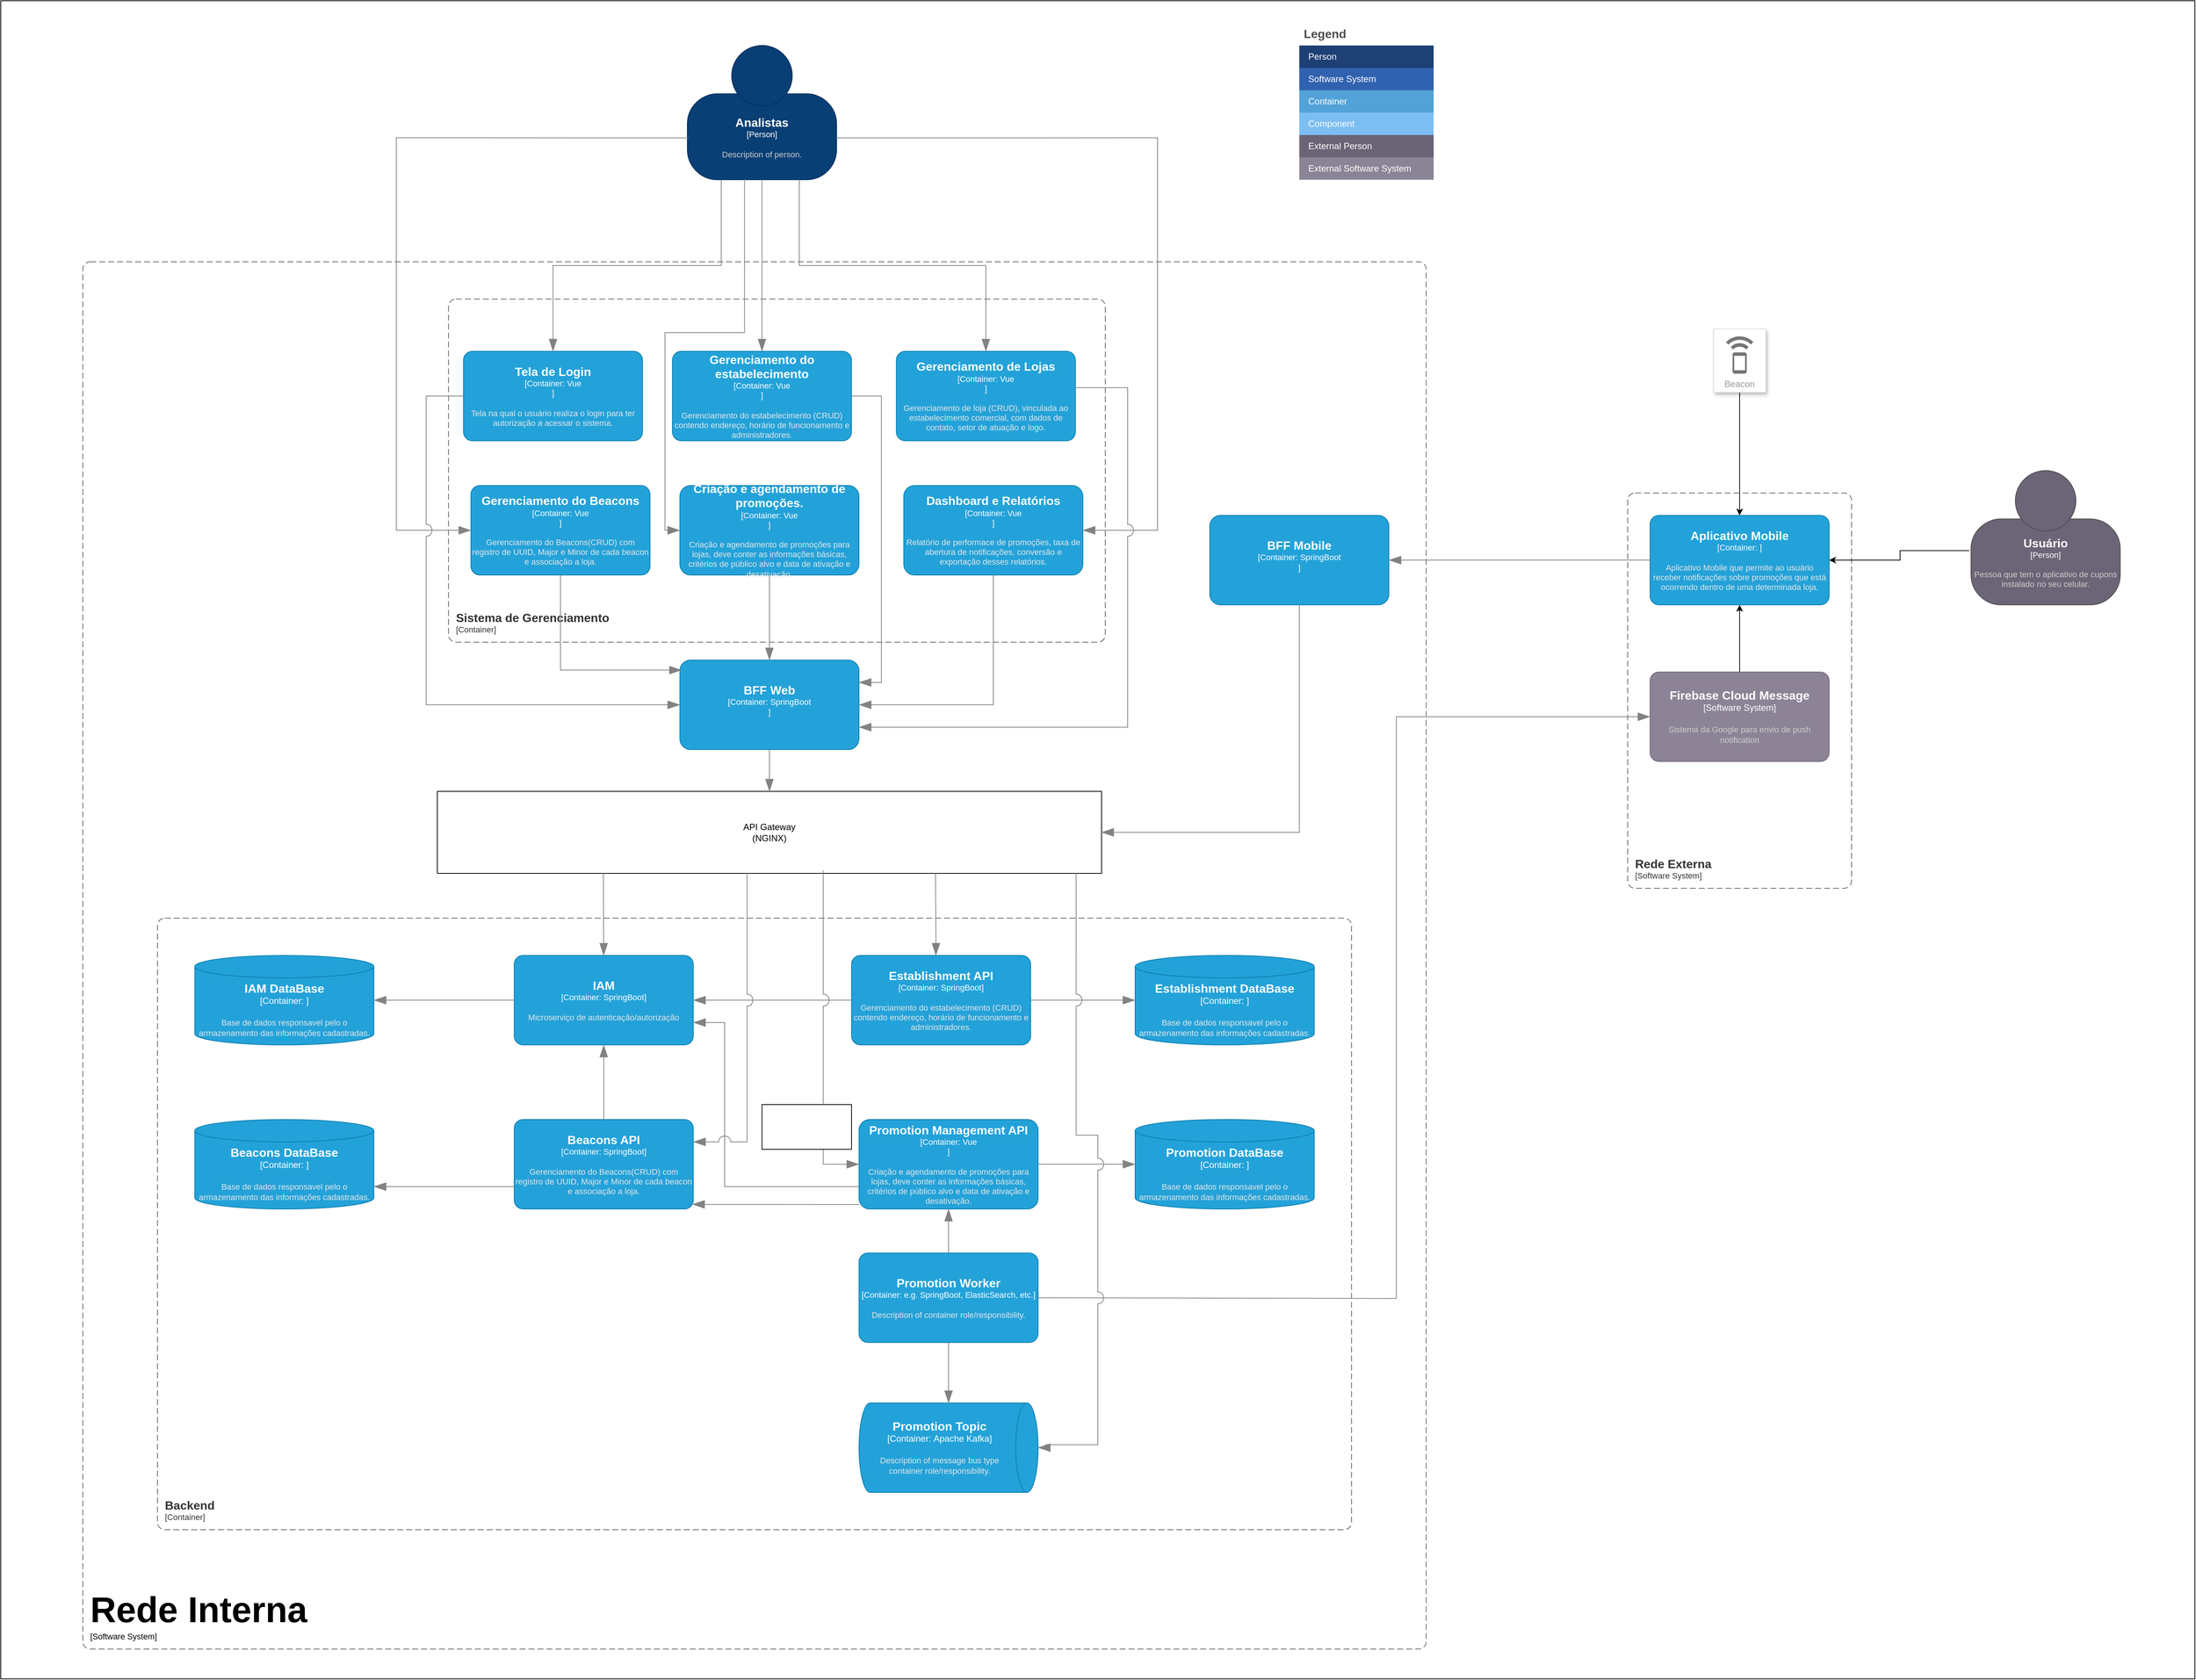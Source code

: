 <mxfile pages="2">
    <diagram id="ZTmsKk50nNTJpPe_I01B" name="Container">
        <mxGraphModel dx="1575" dy="1878" grid="1" gridSize="10" guides="1" tooltips="1" connect="1" arrows="1" fold="1" page="1" pageScale="1" pageWidth="1169" pageHeight="827" math="0" shadow="0">
            <root>
                <mxCell id="0"/>
                <mxCell id="1" parent="0"/>
                <mxCell id="lgAlw2YA4Z3mdh1ZHDoq-2" value="" style="rounded=0;whiteSpace=wrap;html=1;" vertex="1" parent="1">
                    <mxGeometry x="-1130" y="-1610" width="2940" height="2250" as="geometry"/>
                </mxCell>
                <mxCell id="uPtz6k4Lj0pxBxejm9QP-6" style="edgeStyle=orthogonalEdgeStyle;rounded=0;orthogonalLoop=1;jettySize=auto;html=1;" parent="1" source="uPtz6k4Lj0pxBxejm9QP-7" target="uPtz6k4Lj0pxBxejm9QP-17" edge="1">
                    <mxGeometry relative="1" as="geometry">
                        <mxPoint x="1170" y="-890" as="targetPoint"/>
                    </mxGeometry>
                </mxCell>
                <mxCell id="uPtz6k4Lj0pxBxejm9QP-7" value="Beacon" style="strokeColor=#dddddd;shadow=1;strokeWidth=1;rounded=1;absoluteArcSize=1;arcSize=2;labelPosition=center;verticalLabelPosition=middle;align=center;verticalAlign=bottom;spacingLeft=0;fontColor=#999999;fontSize=12;whiteSpace=wrap;spacingBottom=2;html=1;" parent="1" vertex="1">
                    <mxGeometry x="1165" y="-1170" width="70" height="85" as="geometry"/>
                </mxCell>
                <mxCell id="uPtz6k4Lj0pxBxejm9QP-8" value="" style="sketch=0;dashed=0;connectable=0;html=1;fillColor=#757575;strokeColor=none;shape=mxgraph.gcp2.beacon;part=1;" parent="uPtz6k4Lj0pxBxejm9QP-7" vertex="1">
                    <mxGeometry x="0.5" width="36.5" height="50" relative="1" as="geometry">
                        <mxPoint x="-18.25" y="10" as="offset"/>
                    </mxGeometry>
                </mxCell>
                <object placeholders="1" c4Name="Usuário" c4Type="Person" c4Description="Pessoa que tem o aplicativo de cupons instalado no seu celular." label="&lt;font style=&quot;font-size: 16px&quot;&gt;&lt;b&gt;%c4Name%&lt;/b&gt;&lt;/font&gt;&lt;div&gt;[%c4Type%]&lt;/div&gt;&lt;br&gt;&lt;div&gt;&lt;font style=&quot;font-size: 11px&quot;&gt;&lt;font color=&quot;#cccccc&quot;&gt;%c4Description%&lt;/font&gt;&lt;/div&gt;" id="uPtz6k4Lj0pxBxejm9QP-10">
                    <mxCell style="html=1;fontSize=11;dashed=0;whiteSpace=wrap;fillColor=#6C6477;strokeColor=#4D4D4D;fontColor=#ffffff;shape=mxgraph.c4.person2;align=center;metaEdit=1;points=[[0.5,0,0],[1,0.5,0],[1,0.75,0],[0.75,1,0],[0.5,1,0],[0.25,1,0],[0,0.75,0],[0,0.5,0]];resizable=0;" parent="1" vertex="1">
                        <mxGeometry x="1510" y="-980" width="200" height="180" as="geometry"/>
                    </mxCell>
                </object>
                <object placeholders="1" c4Name="Rede Interna" c4Type="SystemScopeBoundary" c4Application="Software System" label="&lt;font style=&quot;font-size: 48px&quot;&gt;&lt;b&gt;&lt;div style=&quot;text-align: left&quot;&gt;&lt;font color=&quot;#000000&quot;&gt;%c4Name%&lt;/font&gt;&lt;/div&gt;&lt;/b&gt;&lt;/font&gt;&lt;div style=&quot;text-align: left&quot;&gt;&lt;font color=&quot;#000000&quot;&gt;[%c4Application%]&lt;/font&gt;&lt;/div&gt;" id="uPtz6k4Lj0pxBxejm9QP-11">
                    <mxCell style="rounded=1;fontSize=11;whiteSpace=wrap;html=1;dashed=1;arcSize=20;fillColor=none;strokeColor=#666666;fontColor=#333333;labelBackgroundColor=none;align=left;verticalAlign=bottom;labelBorderColor=none;spacingTop=0;spacing=10;dashPattern=8 4;metaEdit=1;rotatable=0;perimeter=rectanglePerimeter;noLabel=0;labelPadding=0;allowArrows=0;connectable=0;expand=0;recursiveResize=0;editable=1;pointerEvents=0;absoluteArcSize=1;points=[[0.25,0,0],[0.5,0,0],[0.75,0,0],[1,0.25,0],[1,0.5,0],[1,0.75,0],[0.75,1,0],[0.5,1,0],[0.25,1,0],[0,0.75,0],[0,0.5,0],[0,0.25,0]];" parent="1" vertex="1">
                        <mxGeometry x="-1020" y="-1260" width="1800" height="1860" as="geometry"/>
                    </mxCell>
                </object>
                <object placeholders="1" c4Name="IAM DataBase" c4Type="Container" c4Technology="" c4Description="Base de dados responsavel pelo o armazenamento das informações cadastradas." label="&lt;font style=&quot;font-size: 16px&quot;&gt;&lt;b&gt;%c4Name%&lt;/b&gt;&lt;/font&gt;&lt;div&gt;[%c4Type%:&amp;nbsp;%c4Technology%]&lt;/div&gt;&lt;br&gt;&lt;div&gt;&lt;font style=&quot;font-size: 11px&quot;&gt;&lt;font color=&quot;#E6E6E6&quot;&gt;%c4Description%&lt;/font&gt;&lt;/div&gt;" id="uPtz6k4Lj0pxBxejm9QP-14">
                    <mxCell style="shape=cylinder3;size=15;whiteSpace=wrap;html=1;boundedLbl=1;rounded=0;labelBackgroundColor=none;fillColor=#23A2D9;fontSize=12;fontColor=#ffffff;align=center;strokeColor=#0E7DAD;metaEdit=1;points=[[0.5,0,0],[1,0.25,0],[1,0.5,0],[1,0.75,0],[0.5,1,0],[0,0.75,0],[0,0.5,0],[0,0.25,0]];resizable=0;" parent="1" vertex="1">
                        <mxGeometry x="-870" y="-330" width="240" height="120" as="geometry"/>
                    </mxCell>
                </object>
                <object placeholders="1" c4Name="Aplicativo Mobile" c4Type="Container" c4Technology="" c4Description="Aplicativo Mobile que permite ao usuário receber notificações sobre promoções que está ocorrendo dentro de uma determinada loja." label="&lt;font style=&quot;font-size: 16px&quot;&gt;&lt;b&gt;%c4Name%&lt;/b&gt;&lt;/font&gt;&lt;div&gt;[%c4Type%: %c4Technology%]&lt;/div&gt;&lt;br&gt;&lt;div&gt;&lt;font style=&quot;font-size: 11px&quot;&gt;&lt;font color=&quot;#E6E6E6&quot;&gt;%c4Description%&lt;/font&gt;&lt;/div&gt;" id="uPtz6k4Lj0pxBxejm9QP-17">
                    <mxCell style="rounded=1;whiteSpace=wrap;html=1;fontSize=11;labelBackgroundColor=none;fillColor=#23A2D9;fontColor=#ffffff;align=center;arcSize=10;strokeColor=#0E7DAD;metaEdit=1;resizable=0;points=[[0.25,0,0],[0.5,0,0],[0.75,0,0],[1,0.25,0],[1,0.5,0],[1,0.75,0],[0.75,1,0],[0.5,1,0],[0.25,1,0],[0,0.75,0],[0,0.5,0],[0,0.25,0]];" parent="1" vertex="1">
                        <mxGeometry x="1080" y="-920" width="240" height="120" as="geometry"/>
                    </mxCell>
                </object>
                <object placeholders="1" c4Name="Rede Externa" c4Type="SystemScopeBoundary" c4Application="Software System" label="&lt;font style=&quot;font-size: 16px&quot;&gt;&lt;b&gt;&lt;div style=&quot;text-align: left&quot;&gt;%c4Name%&lt;/div&gt;&lt;/b&gt;&lt;/font&gt;&lt;div style=&quot;text-align: left&quot;&gt;[%c4Application%]&lt;/div&gt;" id="uPtz6k4Lj0pxBxejm9QP-18">
                    <mxCell style="rounded=1;fontSize=11;whiteSpace=wrap;html=1;dashed=1;arcSize=20;fillColor=none;strokeColor=#666666;fontColor=#333333;labelBackgroundColor=none;align=left;verticalAlign=bottom;labelBorderColor=none;spacingTop=0;spacing=10;dashPattern=8 4;metaEdit=1;rotatable=0;perimeter=rectanglePerimeter;noLabel=0;labelPadding=0;allowArrows=0;connectable=0;expand=0;recursiveResize=0;editable=1;pointerEvents=0;absoluteArcSize=1;points=[[0.25,0,0],[0.5,0,0],[0.75,0,0],[1,0.25,0],[1,0.5,0],[1,0.75,0],[0.75,1,0],[0.5,1,0],[0.25,1,0],[0,0.75,0],[0,0.5,0],[0,0.25,0]];" parent="1" vertex="1">
                        <mxGeometry x="1050" y="-950" width="300" height="530" as="geometry"/>
                    </mxCell>
                </object>
                <mxCell id="uPtz6k4Lj0pxBxejm9QP-19" style="edgeStyle=orthogonalEdgeStyle;rounded=0;orthogonalLoop=1;jettySize=auto;html=1;entryX=1;entryY=0.5;entryDx=0;entryDy=0;entryPerimeter=0;exitX=-0.012;exitY=0.596;exitDx=0;exitDy=0;exitPerimeter=0;" parent="1" source="uPtz6k4Lj0pxBxejm9QP-10" target="uPtz6k4Lj0pxBxejm9QP-17" edge="1">
                    <mxGeometry relative="1" as="geometry"/>
                </mxCell>
                <object placeholders="1" c4Name="Sistema de Gerenciamento" c4Type="ContainerScopeBoundary" c4Application="Container" label="&lt;font style=&quot;font-size: 16px&quot;&gt;&lt;b&gt;&lt;div style=&quot;text-align: left&quot;&gt;%c4Name%&lt;/div&gt;&lt;/b&gt;&lt;/font&gt;&lt;div style=&quot;text-align: left&quot;&gt;[%c4Application%]&lt;/div&gt;" id="lYJA_QyzaQK03IeA2dQH-2">
                    <mxCell style="rounded=1;fontSize=11;whiteSpace=wrap;html=1;dashed=1;arcSize=20;fillColor=none;strokeColor=#666666;fontColor=#333333;labelBackgroundColor=none;align=left;verticalAlign=bottom;labelBorderColor=none;spacingTop=0;spacing=10;dashPattern=8 4;metaEdit=1;rotatable=0;perimeter=rectanglePerimeter;noLabel=0;labelPadding=0;allowArrows=0;connectable=0;expand=0;recursiveResize=0;editable=1;pointerEvents=0;absoluteArcSize=1;points=[[0.25,0,0],[0.5,0,0],[0.75,0,0],[1,0.25,0],[1,0.5,0],[1,0.75,0],[0.75,1,0],[0.5,1,0],[0.25,1,0],[0,0.75,0],[0,0.5,0],[0,0.25,0]];" parent="1" vertex="1">
                        <mxGeometry x="-530" y="-1210" width="880" height="460" as="geometry"/>
                    </mxCell>
                </object>
                <object placeholders="1" c4Name="Tela de Login" c4Type="Container" c4Technology="Vue&#xa;" c4Description="Tela na qual o usuário realiza o login para ter autorização a acessar o sistema." label="&lt;font style=&quot;font-size: 16px&quot;&gt;&lt;b&gt;%c4Name%&lt;/b&gt;&lt;/font&gt;&lt;div&gt;[%c4Type%: %c4Technology%]&lt;/div&gt;&lt;br&gt;&lt;div&gt;&lt;font style=&quot;font-size: 11px&quot;&gt;&lt;font color=&quot;#E6E6E6&quot;&gt;%c4Description%&lt;/font&gt;&lt;/div&gt;" id="lYJA_QyzaQK03IeA2dQH-3">
                    <mxCell style="rounded=1;whiteSpace=wrap;html=1;fontSize=11;labelBackgroundColor=none;fillColor=#23A2D9;fontColor=#ffffff;align=center;arcSize=10;strokeColor=#0E7DAD;metaEdit=1;resizable=0;points=[[0.25,0,0],[0.5,0,0],[0.75,0,0],[1,0.25,0],[1,0.5,0],[1,0.75,0],[0.75,1,0],[0.5,1,0],[0.25,1,0],[0,0.75,0],[0,0.5,0],[0,0.25,0]];" parent="1" vertex="1">
                        <mxGeometry x="-510" y="-1140" width="240" height="120" as="geometry"/>
                    </mxCell>
                </object>
                <object placeholders="1" c4Name="Gerenciamento do estabelecimento" c4Type="Container" c4Technology="Vue&#xa;" c4Description="Gerenciamento do estabelecimento (CRUD) contendo endereço, horário de funcionamento e administradores." label="&lt;font style=&quot;font-size: 16px&quot;&gt;&lt;b&gt;%c4Name%&lt;/b&gt;&lt;/font&gt;&lt;div&gt;[%c4Type%: %c4Technology%]&lt;/div&gt;&lt;br&gt;&lt;div&gt;&lt;font style=&quot;font-size: 11px&quot;&gt;&lt;font color=&quot;#E6E6E6&quot;&gt;%c4Description%&lt;/font&gt;&lt;/div&gt;" id="lYJA_QyzaQK03IeA2dQH-4">
                    <mxCell style="rounded=1;whiteSpace=wrap;html=1;fontSize=11;labelBackgroundColor=none;fillColor=#23A2D9;fontColor=#ffffff;align=center;arcSize=10;strokeColor=#0E7DAD;metaEdit=1;resizable=0;points=[[0.25,0,0],[0.5,0,0],[0.75,0,0],[1,0.25,0],[1,0.5,0],[1,0.75,0],[0.75,1,0],[0.5,1,0],[0.25,1,0],[0,0.75,0],[0,0.5,0],[0,0.25,0]];" parent="1" vertex="1">
                        <mxGeometry x="-230" y="-1140" width="240" height="120" as="geometry"/>
                    </mxCell>
                </object>
                <object placeholders="1" c4Name="Gerenciamento de Lojas" c4Type="Container" c4Technology="Vue&#xa;" c4Description="Gerenciamento de loja (CRUD), vinculada ao estabelecimento comercial, com dados de contato, setor de atuação e logo." label="&lt;font style=&quot;font-size: 16px&quot;&gt;&lt;b&gt;%c4Name%&lt;/b&gt;&lt;/font&gt;&lt;div&gt;[%c4Type%: %c4Technology%]&lt;/div&gt;&lt;br&gt;&lt;div&gt;&lt;font style=&quot;font-size: 11px&quot;&gt;&lt;font color=&quot;#E6E6E6&quot;&gt;%c4Description%&lt;/font&gt;&lt;/div&gt;" id="lYJA_QyzaQK03IeA2dQH-5">
                    <mxCell style="rounded=1;whiteSpace=wrap;html=1;fontSize=11;labelBackgroundColor=none;fillColor=#23A2D9;fontColor=#ffffff;align=center;arcSize=10;strokeColor=#0E7DAD;metaEdit=1;resizable=0;points=[[0.25,0,0],[0.5,0,0],[0.75,0,0],[1,0.25,0],[1,0.5,0],[1,0.75,0],[0.75,1,0],[0.5,1,0],[0.25,1,0],[0,0.75,0],[0,0.5,0],[0,0.25,0]];" parent="1" vertex="1">
                        <mxGeometry x="70" y="-1140" width="240" height="120" as="geometry"/>
                    </mxCell>
                </object>
                <object placeholders="1" c4Name="Gerenciamento do Beacons" c4Type="Container" c4Technology="Vue&#xa;" c4Description="Gerenciamento do Beacons(CRUD) com registro de UUID, Major e Minor de cada beacon e associação a loja." label="&lt;font style=&quot;font-size: 16px&quot;&gt;&lt;b&gt;%c4Name%&lt;/b&gt;&lt;/font&gt;&lt;div&gt;[%c4Type%: %c4Technology%]&lt;/div&gt;&lt;br&gt;&lt;div&gt;&lt;font style=&quot;font-size: 11px&quot;&gt;&lt;font color=&quot;#E6E6E6&quot;&gt;%c4Description%&lt;/font&gt;&lt;/div&gt;" id="lYJA_QyzaQK03IeA2dQH-6">
                    <mxCell style="rounded=1;whiteSpace=wrap;html=1;fontSize=11;labelBackgroundColor=none;fillColor=#23A2D9;fontColor=#ffffff;align=center;arcSize=10;strokeColor=#0E7DAD;metaEdit=1;resizable=0;points=[[0.25,0,0],[0.5,0,0],[0.75,0,0],[1,0.25,0],[1,0.5,0],[1,0.75,0],[0.75,1,0],[0.5,1,0],[0.25,1,0],[0,0.75,0],[0,0.5,0],[0,0.25,0]];" parent="1" vertex="1">
                        <mxGeometry x="-500" y="-960" width="240" height="120" as="geometry"/>
                    </mxCell>
                </object>
                <object placeholders="1" c4Name="Criação e agendamento de promoções." c4Type="Container" c4Technology="Vue&#xa;" c4Description="Criação e agendamento de promoções para lojas, deve conter as informações básicas, critérios de público alvo e data de ativação e desativação." label="&lt;font style=&quot;font-size: 16px&quot;&gt;&lt;b&gt;%c4Name%&lt;/b&gt;&lt;/font&gt;&lt;div&gt;[%c4Type%: %c4Technology%]&lt;/div&gt;&lt;br&gt;&lt;div&gt;&lt;font style=&quot;font-size: 11px&quot;&gt;&lt;font color=&quot;#E6E6E6&quot;&gt;%c4Description%&lt;/font&gt;&lt;/div&gt;" id="lYJA_QyzaQK03IeA2dQH-7">
                    <mxCell style="rounded=1;whiteSpace=wrap;html=1;fontSize=11;labelBackgroundColor=none;fillColor=#23A2D9;fontColor=#ffffff;align=center;arcSize=12;strokeColor=#0E7DAD;metaEdit=1;resizable=0;points=[[0.25,0,0],[0.5,0,0],[0.75,0,0],[1,0.25,0],[1,0.5,0],[1,0.75,0],[0.75,1,0],[0.5,1,0],[0.25,1,0],[0,0.75,0],[0,0.5,0],[0,0.25,0]];imageWidth=34;imageHeight=34;rotation=0;" parent="1" vertex="1">
                        <mxGeometry x="-220" y="-960" width="240" height="120" as="geometry"/>
                    </mxCell>
                </object>
                <object placeholders="1" c4Name="Dashboard e Relatórios" c4Type="Container" c4Technology="Vue&#xa;" c4Description="Relatório de performace de promoções, taxa de abertura de notificações, conversão e exportação desses relatórios." label="&lt;font style=&quot;font-size: 16px&quot;&gt;&lt;b&gt;%c4Name%&lt;/b&gt;&lt;/font&gt;&lt;div&gt;[%c4Type%: %c4Technology%]&lt;/div&gt;&lt;br&gt;&lt;div&gt;&lt;font style=&quot;font-size: 11px&quot;&gt;&lt;font color=&quot;#E6E6E6&quot;&gt;%c4Description%&lt;/font&gt;&lt;/div&gt;" id="lYJA_QyzaQK03IeA2dQH-8">
                    <mxCell style="rounded=1;whiteSpace=wrap;html=1;fontSize=11;labelBackgroundColor=none;fillColor=#23A2D9;fontColor=#ffffff;align=center;arcSize=12;strokeColor=#0E7DAD;metaEdit=1;resizable=0;points=[[0.25,0,0],[0.5,0,0],[0.75,0,0],[1,0.25,0],[1,0.5,0],[1,0.75,0],[0.75,1,0],[0.5,1,0],[0.25,1,0],[0,0.75,0],[0,0.5,0],[0,0.25,0]];imageWidth=34;imageHeight=34;rotation=0;" parent="1" vertex="1">
                        <mxGeometry x="80" y="-960" width="240" height="120" as="geometry"/>
                    </mxCell>
                </object>
                <mxCell id="lYJA_QyzaQK03IeA2dQH-11" style="edgeStyle=orthogonalEdgeStyle;rounded=0;orthogonalLoop=1;jettySize=auto;html=1;" parent="1" source="lYJA_QyzaQK03IeA2dQH-9" target="uPtz6k4Lj0pxBxejm9QP-17" edge="1">
                    <mxGeometry relative="1" as="geometry"/>
                </mxCell>
                <object placeholders="1" c4Name="Firebase Cloud Message" c4Type="Software System" c4Description="Sistema da Google para envio de push notification" label="&lt;font style=&quot;font-size: 16px&quot;&gt;&lt;b&gt;%c4Name%&lt;/b&gt;&lt;/font&gt;&lt;div&gt;[%c4Type%]&lt;/div&gt;&lt;br&gt;&lt;div&gt;&lt;font style=&quot;font-size: 11px&quot;&gt;&lt;font color=&quot;#cccccc&quot;&gt;%c4Description%&lt;/font&gt;&lt;/div&gt;" id="lYJA_QyzaQK03IeA2dQH-9">
                    <mxCell style="rounded=1;whiteSpace=wrap;html=1;labelBackgroundColor=none;fillColor=#8C8496;fontColor=#ffffff;align=center;arcSize=10;strokeColor=#736782;metaEdit=1;resizable=0;points=[[0.25,0,0],[0.5,0,0],[0.75,0,0],[1,0.25,0],[1,0.5,0],[1,0.75,0],[0.75,1,0],[0.5,1,0],[0.25,1,0],[0,0.75,0],[0,0.5,0],[0,0.25,0]];" parent="1" vertex="1">
                        <mxGeometry x="1080" y="-710" width="240" height="120" as="geometry"/>
                    </mxCell>
                </object>
                <object placeholders="1" c4Name="Analistas" c4Type="Person" c4Description="Description of person." label="&lt;font style=&quot;font-size: 16px&quot;&gt;&lt;b&gt;%c4Name%&lt;/b&gt;&lt;/font&gt;&lt;div&gt;[%c4Type%]&lt;/div&gt;&lt;br&gt;&lt;div&gt;&lt;font style=&quot;font-size: 11px&quot;&gt;&lt;font color=&quot;#cccccc&quot;&gt;%c4Description%&lt;/font&gt;&lt;/div&gt;" id="lYJA_QyzaQK03IeA2dQH-12">
                    <mxCell style="html=1;fontSize=11;dashed=0;whiteSpace=wrap;fillColor=#083F75;strokeColor=#06315C;fontColor=#ffffff;shape=mxgraph.c4.person2;align=center;metaEdit=1;points=[[0.5,0,0],[1,0.5,0],[1,0.75,0],[0.75,1,0],[0.5,1,0],[0.25,1,0],[0,0.75,0],[0,0.5,0]];resizable=0;" parent="1" vertex="1">
                        <mxGeometry x="-210" y="-1550" width="200" height="180" as="geometry"/>
                    </mxCell>
                </object>
                <object placeholders="1" c4Type="Relationship" id="lYJA_QyzaQK03IeA2dQH-16">
                    <mxCell style="endArrow=blockThin;html=1;fontSize=10;fontColor=#404040;strokeWidth=1;endFill=1;strokeColor=#828282;elbow=vertical;metaEdit=1;endSize=14;startSize=14;jumpStyle=arc;jumpSize=16;rounded=0;edgeStyle=orthogonalEdgeStyle;exitX=0.227;exitY=1;exitDx=0;exitDy=0;exitPerimeter=0;entryX=0.5;entryY=0;entryDx=0;entryDy=0;entryPerimeter=0;" parent="1" source="lYJA_QyzaQK03IeA2dQH-12" target="lYJA_QyzaQK03IeA2dQH-3" edge="1">
                        <mxGeometry width="240" relative="1" as="geometry">
                            <mxPoint x="-390" y="-1390" as="sourcePoint"/>
                            <mxPoint x="-150" y="-1390" as="targetPoint"/>
                        </mxGeometry>
                    </mxCell>
                </object>
                <object placeholders="1" c4Type="Relationship" id="lYJA_QyzaQK03IeA2dQH-17">
                    <mxCell style="endArrow=blockThin;html=1;fontSize=10;fontColor=#404040;strokeWidth=1;endFill=1;strokeColor=#828282;elbow=vertical;metaEdit=1;endSize=14;startSize=14;jumpStyle=arc;jumpSize=16;rounded=0;edgeStyle=orthogonalEdgeStyle;exitX=0.5;exitY=1;exitDx=0;exitDy=0;exitPerimeter=0;" parent="1" source="lYJA_QyzaQK03IeA2dQH-12" edge="1">
                        <mxGeometry width="240" relative="1" as="geometry">
                            <mxPoint x="-180" y="-1180" as="sourcePoint"/>
                            <mxPoint x="-110" y="-1140" as="targetPoint"/>
                        </mxGeometry>
                    </mxCell>
                </object>
                <object placeholders="1" c4Type="Relationship" id="lYJA_QyzaQK03IeA2dQH-18">
                    <mxCell style="endArrow=blockThin;html=1;fontSize=10;fontColor=#404040;strokeWidth=1;endFill=1;strokeColor=#828282;elbow=vertical;metaEdit=1;endSize=14;startSize=14;jumpStyle=arc;jumpSize=16;rounded=0;edgeStyle=orthogonalEdgeStyle;exitX=0.75;exitY=1;exitDx=0;exitDy=0;exitPerimeter=0;" parent="1" source="lYJA_QyzaQK03IeA2dQH-12" target="lYJA_QyzaQK03IeA2dQH-5" edge="1">
                        <mxGeometry width="240" relative="1" as="geometry">
                            <mxPoint y="-1250" as="sourcePoint"/>
                            <mxPoint x="240" y="-1250" as="targetPoint"/>
                        </mxGeometry>
                    </mxCell>
                </object>
                <object placeholders="1" c4Type="Relationship" id="lYJA_QyzaQK03IeA2dQH-19">
                    <mxCell style="endArrow=blockThin;html=1;fontSize=10;fontColor=#404040;strokeWidth=1;endFill=1;strokeColor=#828282;elbow=vertical;metaEdit=1;endSize=14;startSize=14;jumpStyle=arc;jumpSize=16;rounded=0;edgeStyle=orthogonalEdgeStyle;exitX=0.383;exitY=0.996;exitDx=0;exitDy=0;exitPerimeter=0;entryX=0;entryY=0.5;entryDx=0;entryDy=0;entryPerimeter=0;" parent="1" source="lYJA_QyzaQK03IeA2dQH-12" target="lYJA_QyzaQK03IeA2dQH-7" edge="1">
                        <mxGeometry width="240" relative="1" as="geometry">
                            <mxPoint x="-150" y="-1220" as="sourcePoint"/>
                            <mxPoint x="90" y="-1220" as="targetPoint"/>
                            <Array as="points">
                                <mxPoint x="-133" y="-1165"/>
                                <mxPoint x="-240" y="-1165"/>
                                <mxPoint x="-240" y="-900"/>
                            </Array>
                        </mxGeometry>
                    </mxCell>
                </object>
                <object placeholders="1" c4Type="Relationship" id="lYJA_QyzaQK03IeA2dQH-20">
                    <mxCell style="endArrow=blockThin;html=1;fontSize=10;fontColor=#404040;strokeWidth=1;endFill=1;strokeColor=#828282;elbow=vertical;metaEdit=1;endSize=14;startSize=14;jumpStyle=arc;jumpSize=16;rounded=0;edgeStyle=orthogonalEdgeStyle;exitX=0.009;exitY=0.688;exitDx=0;exitDy=0;exitPerimeter=0;entryX=0;entryY=0.5;entryDx=0;entryDy=0;entryPerimeter=0;" parent="1" source="lYJA_QyzaQK03IeA2dQH-12" target="lYJA_QyzaQK03IeA2dQH-6" edge="1">
                        <mxGeometry width="240" relative="1" as="geometry">
                            <mxPoint x="-460" y="-1330" as="sourcePoint"/>
                            <mxPoint x="-220" y="-1330" as="targetPoint"/>
                            <Array as="points">
                                <mxPoint x="-600" y="-1426"/>
                                <mxPoint x="-600" y="-900"/>
                            </Array>
                        </mxGeometry>
                    </mxCell>
                </object>
                <object placeholders="1" c4Type="Relationship" id="lYJA_QyzaQK03IeA2dQH-21">
                    <mxCell style="endArrow=blockThin;html=1;fontSize=10;fontColor=#404040;strokeWidth=1;endFill=1;strokeColor=#828282;elbow=vertical;metaEdit=1;endSize=14;startSize=14;jumpStyle=arc;jumpSize=16;rounded=0;edgeStyle=orthogonalEdgeStyle;exitX=1.001;exitY=0.688;exitDx=0;exitDy=0;exitPerimeter=0;entryX=1;entryY=0.5;entryDx=0;entryDy=0;entryPerimeter=0;" parent="1" source="lYJA_QyzaQK03IeA2dQH-12" target="lYJA_QyzaQK03IeA2dQH-8" edge="1">
                        <mxGeometry width="240" relative="1" as="geometry">
                            <mxPoint x="90" y="-1400" as="sourcePoint"/>
                            <mxPoint x="330" y="-1400" as="targetPoint"/>
                            <Array as="points">
                                <mxPoint x="420" y="-1426"/>
                                <mxPoint x="420" y="-900"/>
                            </Array>
                        </mxGeometry>
                    </mxCell>
                </object>
                <mxCell id="lYJA_QyzaQK03IeA2dQH-27" value="Legend" style="shape=table;startSize=30;container=1;collapsible=0;childLayout=tableLayout;fontSize=16;align=left;verticalAlign=top;fillColor=none;strokeColor=none;fontColor=#4D4D4D;fontStyle=1;spacingLeft=6;spacing=0;resizable=0;" parent="1" vertex="1">
                    <mxGeometry x="610" y="-1580" width="180" height="210" as="geometry"/>
                </mxCell>
                <mxCell id="lYJA_QyzaQK03IeA2dQH-28" value="" style="shape=tableRow;horizontal=0;startSize=0;swimlaneHead=0;swimlaneBody=0;strokeColor=inherit;top=0;left=0;bottom=0;right=0;collapsible=0;dropTarget=0;fillColor=none;points=[[0,0.5],[1,0.5]];portConstraint=eastwest;fontSize=12;" parent="lYJA_QyzaQK03IeA2dQH-27" vertex="1">
                    <mxGeometry y="30" width="180" height="30" as="geometry"/>
                </mxCell>
                <mxCell id="lYJA_QyzaQK03IeA2dQH-29" value="Person" style="shape=partialRectangle;html=1;whiteSpace=wrap;connectable=0;strokeColor=inherit;overflow=hidden;fillColor=#1E4074;top=0;left=0;bottom=0;right=0;pointerEvents=1;fontSize=12;align=left;fontColor=#FFFFFF;gradientColor=none;spacingLeft=10;spacingRight=4;" parent="lYJA_QyzaQK03IeA2dQH-28" vertex="1">
                    <mxGeometry width="180" height="30" as="geometry">
                        <mxRectangle width="180" height="30" as="alternateBounds"/>
                    </mxGeometry>
                </mxCell>
                <mxCell id="lYJA_QyzaQK03IeA2dQH-30" value="" style="shape=tableRow;horizontal=0;startSize=0;swimlaneHead=0;swimlaneBody=0;strokeColor=inherit;top=0;left=0;bottom=0;right=0;collapsible=0;dropTarget=0;fillColor=none;points=[[0,0.5],[1,0.5]];portConstraint=eastwest;fontSize=12;" parent="lYJA_QyzaQK03IeA2dQH-27" vertex="1">
                    <mxGeometry y="60" width="180" height="30" as="geometry"/>
                </mxCell>
                <mxCell id="lYJA_QyzaQK03IeA2dQH-31" value="Software System" style="shape=partialRectangle;html=1;whiteSpace=wrap;connectable=0;strokeColor=inherit;overflow=hidden;fillColor=#3162AF;top=0;left=0;bottom=0;right=0;pointerEvents=1;fontSize=12;align=left;fontColor=#FFFFFF;gradientColor=none;spacingLeft=10;spacingRight=4;" parent="lYJA_QyzaQK03IeA2dQH-30" vertex="1">
                    <mxGeometry width="180" height="30" as="geometry">
                        <mxRectangle width="180" height="30" as="alternateBounds"/>
                    </mxGeometry>
                </mxCell>
                <mxCell id="lYJA_QyzaQK03IeA2dQH-32" value="" style="shape=tableRow;horizontal=0;startSize=0;swimlaneHead=0;swimlaneBody=0;strokeColor=inherit;top=0;left=0;bottom=0;right=0;collapsible=0;dropTarget=0;fillColor=none;points=[[0,0.5],[1,0.5]];portConstraint=eastwest;fontSize=12;" parent="lYJA_QyzaQK03IeA2dQH-27" vertex="1">
                    <mxGeometry y="90" width="180" height="30" as="geometry"/>
                </mxCell>
                <mxCell id="lYJA_QyzaQK03IeA2dQH-33" value="Container" style="shape=partialRectangle;html=1;whiteSpace=wrap;connectable=0;strokeColor=inherit;overflow=hidden;fillColor=#52a2d8;top=0;left=0;bottom=0;right=0;pointerEvents=1;fontSize=12;align=left;fontColor=#FFFFFF;gradientColor=none;spacingLeft=10;spacingRight=4;" parent="lYJA_QyzaQK03IeA2dQH-32" vertex="1">
                    <mxGeometry width="180" height="30" as="geometry">
                        <mxRectangle width="180" height="30" as="alternateBounds"/>
                    </mxGeometry>
                </mxCell>
                <mxCell id="lYJA_QyzaQK03IeA2dQH-34" value="" style="shape=tableRow;horizontal=0;startSize=0;swimlaneHead=0;swimlaneBody=0;strokeColor=inherit;top=0;left=0;bottom=0;right=0;collapsible=0;dropTarget=0;fillColor=none;points=[[0,0.5],[1,0.5]];portConstraint=eastwest;fontSize=12;" parent="lYJA_QyzaQK03IeA2dQH-27" vertex="1">
                    <mxGeometry y="120" width="180" height="30" as="geometry"/>
                </mxCell>
                <mxCell id="lYJA_QyzaQK03IeA2dQH-35" value="Component" style="shape=partialRectangle;html=1;whiteSpace=wrap;connectable=0;strokeColor=inherit;overflow=hidden;fillColor=#7dbef2;top=0;left=0;bottom=0;right=0;pointerEvents=1;fontSize=12;align=left;fontColor=#FFFFFF;gradientColor=none;spacingLeft=10;spacingRight=4;" parent="lYJA_QyzaQK03IeA2dQH-34" vertex="1">
                    <mxGeometry width="180" height="30" as="geometry">
                        <mxRectangle width="180" height="30" as="alternateBounds"/>
                    </mxGeometry>
                </mxCell>
                <mxCell id="lYJA_QyzaQK03IeA2dQH-36" value="" style="shape=tableRow;horizontal=0;startSize=0;swimlaneHead=0;swimlaneBody=0;strokeColor=inherit;top=0;left=0;bottom=0;right=0;collapsible=0;dropTarget=0;fillColor=none;points=[[0,0.5],[1,0.5]];portConstraint=eastwest;fontSize=12;" parent="lYJA_QyzaQK03IeA2dQH-27" vertex="1">
                    <mxGeometry y="150" width="180" height="30" as="geometry"/>
                </mxCell>
                <mxCell id="lYJA_QyzaQK03IeA2dQH-37" value="External Person" style="shape=partialRectangle;html=1;whiteSpace=wrap;connectable=0;strokeColor=inherit;overflow=hidden;fillColor=#6b6477;top=0;left=0;bottom=0;right=0;pointerEvents=1;fontSize=12;align=left;fontColor=#FFFFFF;gradientColor=none;spacingLeft=10;spacingRight=4;" parent="lYJA_QyzaQK03IeA2dQH-36" vertex="1">
                    <mxGeometry width="180" height="30" as="geometry">
                        <mxRectangle width="180" height="30" as="alternateBounds"/>
                    </mxGeometry>
                </mxCell>
                <mxCell id="lYJA_QyzaQK03IeA2dQH-38" value="" style="shape=tableRow;horizontal=0;startSize=0;swimlaneHead=0;swimlaneBody=0;strokeColor=inherit;top=0;left=0;bottom=0;right=0;collapsible=0;dropTarget=0;fillColor=none;points=[[0,0.5],[1,0.5]];portConstraint=eastwest;fontSize=12;" parent="lYJA_QyzaQK03IeA2dQH-27" vertex="1">
                    <mxGeometry y="180" width="180" height="30" as="geometry"/>
                </mxCell>
                <mxCell id="lYJA_QyzaQK03IeA2dQH-39" value="External Software System" style="shape=partialRectangle;html=1;whiteSpace=wrap;connectable=0;strokeColor=inherit;overflow=hidden;fillColor=#8b8496;top=0;left=0;bottom=0;right=0;pointerEvents=1;fontSize=12;align=left;fontColor=#FFFFFF;gradientColor=none;spacingLeft=10;spacingRight=4;" parent="lYJA_QyzaQK03IeA2dQH-38" vertex="1">
                    <mxGeometry width="180" height="30" as="geometry">
                        <mxRectangle width="180" height="30" as="alternateBounds"/>
                    </mxGeometry>
                </mxCell>
                <object placeholders="1" c4Name="IAM" c4Type="Container" c4Technology="SpringBoot" c4Description="Microserviço de autenticação/autorização" label="&lt;font style=&quot;font-size: 16px&quot;&gt;&lt;b&gt;%c4Name%&lt;/b&gt;&lt;/font&gt;&lt;div&gt;[%c4Type%: %c4Technology%]&lt;/div&gt;&lt;br&gt;&lt;div&gt;&lt;font style=&quot;font-size: 11px&quot;&gt;&lt;font color=&quot;#E6E6E6&quot;&gt;%c4Description%&lt;/font&gt;&lt;/div&gt;" id="s-DVqc9Dk7BpIopMOTor-1">
                    <mxCell style="rounded=1;whiteSpace=wrap;html=1;fontSize=11;labelBackgroundColor=none;fillColor=#23A2D9;fontColor=#ffffff;align=center;arcSize=10;strokeColor=#0E7DAD;metaEdit=1;resizable=0;points=[[0.25,0,0],[0.5,0,0],[0.75,0,0],[1,0.25,0],[1,0.5,0],[1,0.75,0],[0.75,1,0],[0.5,1,0],[0.25,1,0],[0,0.75,0],[0,0.5,0],[0,0.25,0]];" parent="1" vertex="1">
                        <mxGeometry x="-442" y="-330" width="240" height="120" as="geometry"/>
                    </mxCell>
                </object>
                <object placeholders="1" c4Name="Beacons API" c4Type="Container" c4Technology="SpringBoot" c4Description="Gerenciamento do Beacons(CRUD) com registro de UUID, Major e Minor de cada beacon e associação a loja." label="&lt;font style=&quot;font-size: 16px&quot;&gt;&lt;b&gt;%c4Name%&lt;/b&gt;&lt;/font&gt;&lt;div&gt;[%c4Type%: %c4Technology%]&lt;/div&gt;&lt;br&gt;&lt;div&gt;&lt;font style=&quot;font-size: 11px&quot;&gt;&lt;font color=&quot;#E6E6E6&quot;&gt;%c4Description%&lt;/font&gt;&lt;/div&gt;" id="s-DVqc9Dk7BpIopMOTor-2">
                    <mxCell style="rounded=1;whiteSpace=wrap;html=1;fontSize=11;labelBackgroundColor=none;fillColor=#23A2D9;fontColor=#ffffff;align=center;arcSize=10;strokeColor=#0E7DAD;metaEdit=1;resizable=0;points=[[0.25,0,0],[0.5,0,0],[0.75,0,0],[1,0.25,0],[1,0.5,0],[1,0.75,0],[0.75,1,0],[0.5,1,0],[0.25,1,0],[0,0.75,0],[0,0.5,0],[0,0.25,0]];" parent="1" vertex="1">
                        <mxGeometry x="-442" y="-110" width="240" height="120" as="geometry"/>
                    </mxCell>
                </object>
                <object placeholders="1" c4Name="Establishment API" c4Type="Container" c4Technology="SpringBoot" c4Description="Gerenciamento do estabelecimento (CRUD) contendo endereço, horário de funcionamento e administradores." label="&lt;font style=&quot;font-size: 16px&quot;&gt;&lt;b&gt;%c4Name%&lt;/b&gt;&lt;/font&gt;&lt;div&gt;[%c4Type%: %c4Technology%]&lt;/div&gt;&lt;br&gt;&lt;div&gt;&lt;font style=&quot;font-size: 11px&quot;&gt;&lt;font color=&quot;#E6E6E6&quot;&gt;%c4Description%&lt;/font&gt;&lt;/div&gt;" id="s-DVqc9Dk7BpIopMOTor-3">
                    <mxCell style="rounded=1;whiteSpace=wrap;html=1;fontSize=11;labelBackgroundColor=none;fillColor=#23A2D9;fontColor=#ffffff;align=center;arcSize=10;strokeColor=#0E7DAD;metaEdit=1;resizable=0;points=[[0.25,0,0],[0.5,0,0],[0.75,0,0],[1,0.25,0],[1,0.5,0],[1,0.75,0],[0.75,1,0],[0.5,1,0],[0.25,1,0],[0,0.75,0],[0,0.5,0],[0,0.25,0]];" parent="1" vertex="1">
                        <mxGeometry x="10" y="-330" width="240" height="120" as="geometry"/>
                    </mxCell>
                </object>
                <object placeholders="1" c4Name="Beacons DataBase" c4Type="Container" c4Technology="" c4Description="Base de dados responsavel pelo o armazenamento das informações cadastradas." label="&lt;font style=&quot;font-size: 16px&quot;&gt;&lt;b&gt;%c4Name%&lt;/b&gt;&lt;/font&gt;&lt;div&gt;[%c4Type%:&amp;nbsp;%c4Technology%]&lt;/div&gt;&lt;br&gt;&lt;div&gt;&lt;font style=&quot;font-size: 11px&quot;&gt;&lt;font color=&quot;#E6E6E6&quot;&gt;%c4Description%&lt;/font&gt;&lt;/div&gt;" id="s-DVqc9Dk7BpIopMOTor-4">
                    <mxCell style="shape=cylinder3;size=15;whiteSpace=wrap;html=1;boundedLbl=1;rounded=0;labelBackgroundColor=none;fillColor=#23A2D9;fontSize=12;fontColor=#ffffff;align=center;strokeColor=#0E7DAD;metaEdit=1;points=[[0.5,0,0],[1,0.25,0],[1,0.5,0],[1,0.75,0],[0.5,1,0],[0,0.75,0],[0,0.5,0],[0,0.25,0]];resizable=0;" parent="1" vertex="1">
                        <mxGeometry x="-870" y="-110" width="240" height="120" as="geometry"/>
                    </mxCell>
                </object>
                <object placeholders="1" c4Name="Establishment DataBase" c4Type="Container" c4Technology="" c4Description="Base de dados responsavel pelo o armazenamento das informações cadastradas." label="&lt;font style=&quot;font-size: 16px&quot;&gt;&lt;b&gt;%c4Name%&lt;/b&gt;&lt;/font&gt;&lt;div&gt;[%c4Type%:&amp;nbsp;%c4Technology%]&lt;/div&gt;&lt;br&gt;&lt;div&gt;&lt;font style=&quot;font-size: 11px&quot;&gt;&lt;font color=&quot;#E6E6E6&quot;&gt;%c4Description%&lt;/font&gt;&lt;/div&gt;" id="s-DVqc9Dk7BpIopMOTor-7">
                    <mxCell style="shape=cylinder3;size=15;whiteSpace=wrap;html=1;boundedLbl=1;rounded=0;labelBackgroundColor=none;fillColor=#23A2D9;fontSize=12;fontColor=#ffffff;align=center;strokeColor=#0E7DAD;metaEdit=1;points=[[0.5,0,0],[1,0.25,0],[1,0.5,0],[1,0.75,0],[0.5,1,0],[0,0.75,0],[0,0.5,0],[0,0.25,0]];resizable=0;" parent="1" vertex="1">
                        <mxGeometry x="390" y="-330" width="240" height="120" as="geometry"/>
                    </mxCell>
                </object>
                <object placeholders="1" c4Name="Promotion Management API" c4Type="Container" c4Technology="Vue&#xa;" c4Description="Criação e agendamento de promoções para lojas, deve conter as informações básicas, critérios de público alvo e data de ativação e desativação." label="&lt;font style=&quot;font-size: 16px&quot;&gt;&lt;b&gt;%c4Name%&lt;/b&gt;&lt;/font&gt;&lt;div&gt;[%c4Type%: %c4Technology%]&lt;/div&gt;&lt;br&gt;&lt;div&gt;&lt;font style=&quot;font-size: 11px&quot;&gt;&lt;font color=&quot;#E6E6E6&quot;&gt;%c4Description%&lt;/font&gt;&lt;/div&gt;" id="s-DVqc9Dk7BpIopMOTor-10">
                    <mxCell style="rounded=1;whiteSpace=wrap;html=1;fontSize=11;labelBackgroundColor=none;fillColor=#23A2D9;fontColor=#ffffff;align=center;arcSize=12;strokeColor=#0E7DAD;metaEdit=1;resizable=0;points=[[0.25,0,0],[0.5,0,0],[0.75,0,0],[1,0.25,0],[1,0.5,0],[1,0.75,0],[0.75,1,0],[0.5,1,0],[0.25,1,0],[0,0.75,0],[0,0.5,0],[0,0.25,0]];imageWidth=34;imageHeight=34;rotation=0;" parent="1" vertex="1">
                        <mxGeometry x="20" y="-110" width="240" height="120" as="geometry"/>
                    </mxCell>
                </object>
                <object placeholders="1" c4Name="Promotion DataBase" c4Type="Container" c4Technology="" c4Description="Base de dados responsavel pelo o armazenamento das informações cadastradas." label="&lt;font style=&quot;font-size: 16px&quot;&gt;&lt;b&gt;%c4Name%&lt;/b&gt;&lt;/font&gt;&lt;div&gt;[%c4Type%:&amp;nbsp;%c4Technology%]&lt;/div&gt;&lt;br&gt;&lt;div&gt;&lt;font style=&quot;font-size: 11px&quot;&gt;&lt;font color=&quot;#E6E6E6&quot;&gt;%c4Description%&lt;/font&gt;&lt;/div&gt;" id="s-DVqc9Dk7BpIopMOTor-11">
                    <mxCell style="shape=cylinder3;size=15;whiteSpace=wrap;html=1;boundedLbl=1;rounded=0;labelBackgroundColor=none;fillColor=#23A2D9;fontSize=12;fontColor=#ffffff;align=center;strokeColor=#0E7DAD;metaEdit=1;points=[[0.5,0,0],[1,0.25,0],[1,0.5,0],[1,0.75,0],[0.5,1,0],[0,0.75,0],[0,0.5,0],[0,0.25,0]];resizable=0;" parent="1" vertex="1">
                        <mxGeometry x="390" y="-110" width="240" height="120" as="geometry"/>
                    </mxCell>
                </object>
                <object placeholders="1" c4Type="Relationship" id="s-DVqc9Dk7BpIopMOTor-14">
                    <mxCell style="endArrow=blockThin;html=1;fontSize=10;fontColor=#404040;strokeWidth=1;endFill=1;strokeColor=#828282;elbow=vertical;metaEdit=1;endSize=14;startSize=14;jumpStyle=arc;jumpSize=16;rounded=0;edgeStyle=orthogonalEdgeStyle;exitX=0;exitY=0.5;exitDx=0;exitDy=0;exitPerimeter=0;" parent="1" source="s-DVqc9Dk7BpIopMOTor-1" target="uPtz6k4Lj0pxBxejm9QP-14" edge="1">
                        <mxGeometry width="240" relative="1" as="geometry">
                            <mxPoint x="-590" y="120" as="sourcePoint"/>
                            <mxPoint x="-350" y="120" as="targetPoint"/>
                        </mxGeometry>
                    </mxCell>
                </object>
                <object placeholders="1" c4Type="Relationship" id="s-DVqc9Dk7BpIopMOTor-15">
                    <mxCell style="endArrow=blockThin;html=1;fontSize=10;fontColor=#404040;strokeWidth=1;endFill=1;strokeColor=#828282;elbow=vertical;metaEdit=1;endSize=14;startSize=14;jumpStyle=arc;jumpSize=16;rounded=0;edgeStyle=orthogonalEdgeStyle;exitX=0;exitY=0.75;exitDx=0;exitDy=0;exitPerimeter=0;entryX=1;entryY=0.75;entryDx=0;entryDy=0;entryPerimeter=0;" parent="1" source="s-DVqc9Dk7BpIopMOTor-2" target="s-DVqc9Dk7BpIopMOTor-4" edge="1">
                        <mxGeometry width="240" relative="1" as="geometry">
                            <mxPoint x="-570" y="170" as="sourcePoint"/>
                            <mxPoint x="-330" y="170" as="targetPoint"/>
                        </mxGeometry>
                    </mxCell>
                </object>
                <object placeholders="1" c4Type="Relationship" id="s-DVqc9Dk7BpIopMOTor-16">
                    <mxCell style="endArrow=blockThin;html=1;fontSize=10;fontColor=#404040;strokeWidth=1;endFill=1;strokeColor=#828282;elbow=vertical;metaEdit=1;endSize=14;startSize=14;jumpStyle=arc;jumpSize=16;rounded=0;edgeStyle=orthogonalEdgeStyle;exitX=0.5;exitY=0;exitDx=0;exitDy=0;exitPerimeter=0;entryX=0.5;entryY=1;entryDx=0;entryDy=0;entryPerimeter=0;" parent="1" source="s-DVqc9Dk7BpIopMOTor-2" target="s-DVqc9Dk7BpIopMOTor-1" edge="1">
                        <mxGeometry width="240" relative="1" as="geometry">
                            <mxPoint x="-250" y="100" as="sourcePoint"/>
                            <mxPoint x="-10" y="100" as="targetPoint"/>
                        </mxGeometry>
                    </mxCell>
                </object>
                <object placeholders="1" c4Name="Backend" c4Type="ContainerScopeBoundary" c4Application="Container" label="&lt;font style=&quot;font-size: 16px&quot;&gt;&lt;b&gt;&lt;div style=&quot;text-align: left&quot;&gt;%c4Name%&lt;/div&gt;&lt;/b&gt;&lt;/font&gt;&lt;div style=&quot;text-align: left&quot;&gt;[%c4Application%]&lt;/div&gt;" id="s-DVqc9Dk7BpIopMOTor-17">
                    <mxCell style="rounded=1;fontSize=11;whiteSpace=wrap;html=1;dashed=1;arcSize=20;fillColor=none;strokeColor=#666666;fontColor=#333333;labelBackgroundColor=none;align=left;verticalAlign=bottom;labelBorderColor=none;spacingTop=0;spacing=10;dashPattern=8 4;metaEdit=1;rotatable=0;perimeter=rectanglePerimeter;noLabel=0;labelPadding=0;allowArrows=0;connectable=0;expand=0;recursiveResize=0;editable=1;pointerEvents=0;absoluteArcSize=1;points=[[0.25,0,0],[0.5,0,0],[0.75,0,0],[1,0.25,0],[1,0.5,0],[1,0.75,0],[0.75,1,0],[0.5,1,0],[0.25,1,0],[0,0.75,0],[0,0.5,0],[0,0.25,0]];" parent="1" vertex="1">
                        <mxGeometry x="-920" y="-380" width="1600" height="820" as="geometry"/>
                    </mxCell>
                </object>
                <object placeholders="1" c4Name="BFF Mobile" c4Type="Container" c4Technology="SpringBoot&#xa;" c4Description="" label="&lt;font style=&quot;font-size: 16px&quot;&gt;&lt;b&gt;%c4Name%&lt;/b&gt;&lt;/font&gt;&lt;div&gt;[%c4Type%: %c4Technology%]&lt;/div&gt;&lt;br&gt;&lt;div&gt;&lt;font style=&quot;font-size: 11px&quot;&gt;&lt;font color=&quot;#E6E6E6&quot;&gt;%c4Description%&lt;/font&gt;&lt;/div&gt;" id="s-DVqc9Dk7BpIopMOTor-18">
                    <mxCell style="rounded=1;whiteSpace=wrap;html=1;fontSize=11;labelBackgroundColor=none;fillColor=#23A2D9;fontColor=#ffffff;align=center;arcSize=12;strokeColor=#0E7DAD;metaEdit=1;resizable=0;points=[[0.25,0,0],[0.5,0,0],[0.75,0,0],[1,0.25,0],[1,0.5,0],[1,0.75,0],[0.75,1,0],[0.5,1,0],[0.25,1,0],[0,0.75,0],[0,0.5,0],[0,0.25,0]];imageWidth=34;imageHeight=34;rotation=0;" parent="1" vertex="1">
                        <mxGeometry x="490" y="-920" width="240" height="120" as="geometry"/>
                    </mxCell>
                </object>
                <object placeholders="1" c4Name="Promotion Topic" c4Type="Container" c4Technology="Apache Kafka" c4Description="Description of message bus type container role/responsibility." label="&lt;font style=&quot;font-size: 16px&quot;&gt;&lt;b&gt;%c4Name%&lt;/b&gt;&lt;/font&gt;&lt;div&gt;[%c4Type%:&amp;nbsp;%c4Technology%]&lt;/div&gt;&lt;br&gt;&lt;div&gt;&lt;font style=&quot;font-size: 11px&quot;&gt;&lt;font color=&quot;#E6E6E6&quot;&gt;%c4Description%&lt;/font&gt;&lt;/div&gt;" id="s-DVqc9Dk7BpIopMOTor-20">
                    <mxCell style="shape=cylinder3;size=15;direction=south;whiteSpace=wrap;html=1;boundedLbl=1;rounded=0;labelBackgroundColor=none;fillColor=#23A2D9;fontSize=12;fontColor=#ffffff;align=center;strokeColor=#0E7DAD;metaEdit=1;points=[[0.5,0,0],[1,0.25,0],[1,0.5,0],[1,0.75,0],[0.5,1,0],[0,0.75,0],[0,0.5,0],[0,0.25,0]];resizable=0;" parent="1" vertex="1">
                        <mxGeometry x="20" y="270" width="240" height="120" as="geometry"/>
                    </mxCell>
                </object>
                <object placeholders="1" c4Name="Promotion Worker" c4Type="Container" c4Technology="e.g. SpringBoot, ElasticSearch, etc." c4Description="Description of container role/responsibility." label="&lt;font style=&quot;font-size: 16px&quot;&gt;&lt;b&gt;%c4Name%&lt;/b&gt;&lt;/font&gt;&lt;div&gt;[%c4Type%: %c4Technology%]&lt;/div&gt;&lt;br&gt;&lt;div&gt;&lt;font style=&quot;font-size: 11px&quot;&gt;&lt;font color=&quot;#E6E6E6&quot;&gt;%c4Description%&lt;/font&gt;&lt;/div&gt;" id="s-DVqc9Dk7BpIopMOTor-21">
                    <mxCell style="rounded=1;whiteSpace=wrap;html=1;fontSize=11;labelBackgroundColor=none;fillColor=#23A2D9;fontColor=#ffffff;align=center;arcSize=10;strokeColor=#0E7DAD;metaEdit=1;resizable=0;points=[[0.25,0,0],[0.5,0,0],[0.75,0,0],[1,0.25,0],[1,0.5,0],[1,0.75,0],[0.75,1,0],[0.5,1,0],[0.25,1,0],[0,0.75,0],[0,0.5,0],[0,0.25,0]];" parent="1" vertex="1">
                        <mxGeometry x="20" y="69" width="240" height="120" as="geometry"/>
                    </mxCell>
                </object>
                <object placeholders="1" c4Type="Relationship" id="s-DVqc9Dk7BpIopMOTor-29">
                    <mxCell style="endArrow=blockThin;html=1;fontSize=10;fontColor=#404040;strokeWidth=1;endFill=1;strokeColor=#828282;elbow=vertical;metaEdit=1;endSize=14;startSize=14;jumpStyle=arc;jumpSize=16;rounded=0;edgeStyle=orthogonalEdgeStyle;exitX=0;exitY=0.75;exitDx=0;exitDy=0;exitPerimeter=0;entryX=1;entryY=0.75;entryDx=0;entryDy=0;entryPerimeter=0;" parent="1" source="s-DVqc9Dk7BpIopMOTor-10" target="s-DVqc9Dk7BpIopMOTor-1" edge="1">
                        <mxGeometry width="240" relative="1" as="geometry">
                            <mxPoint x="-250" y="130" as="sourcePoint"/>
                            <mxPoint x="-10" y="130" as="targetPoint"/>
                            <Array as="points">
                                <mxPoint x="-160" y="-20"/>
                                <mxPoint x="-160" y="-240"/>
                            </Array>
                        </mxGeometry>
                    </mxCell>
                </object>
                <object placeholders="1" c4Type="Relationship" id="s-DVqc9Dk7BpIopMOTor-30">
                    <mxCell style="endArrow=blockThin;html=1;fontSize=10;fontColor=#404040;strokeWidth=1;endFill=1;strokeColor=#828282;elbow=vertical;metaEdit=1;endSize=14;startSize=14;jumpStyle=arc;jumpSize=16;rounded=0;edgeStyle=orthogonalEdgeStyle;exitX=0;exitY=0.5;exitDx=0;exitDy=0;exitPerimeter=0;entryX=1;entryY=0.5;entryDx=0;entryDy=0;entryPerimeter=0;" parent="1" source="s-DVqc9Dk7BpIopMOTor-3" target="s-DVqc9Dk7BpIopMOTor-1" edge="1">
                        <mxGeometry width="240" relative="1" as="geometry">
                            <mxPoint x="-160" y="-160" as="sourcePoint"/>
                            <mxPoint x="80" y="-160" as="targetPoint"/>
                        </mxGeometry>
                    </mxCell>
                </object>
                <object placeholders="1" c4Type="Relationship" id="s-DVqc9Dk7BpIopMOTor-31">
                    <mxCell style="endArrow=blockThin;html=1;fontSize=10;fontColor=#404040;strokeWidth=1;endFill=1;strokeColor=#828282;elbow=vertical;metaEdit=1;endSize=14;startSize=14;jumpStyle=arc;jumpSize=16;rounded=0;edgeStyle=orthogonalEdgeStyle;exitX=1;exitY=0.5;exitDx=0;exitDy=0;exitPerimeter=0;entryX=0;entryY=0.5;entryDx=0;entryDy=0;entryPerimeter=0;" parent="1" source="s-DVqc9Dk7BpIopMOTor-3" target="s-DVqc9Dk7BpIopMOTor-7" edge="1">
                        <mxGeometry width="240" relative="1" as="geometry">
                            <mxPoint x="390" y="-160" as="sourcePoint"/>
                            <mxPoint x="630" y="-160" as="targetPoint"/>
                        </mxGeometry>
                    </mxCell>
                </object>
                <object placeholders="1" c4Type="Relationship" id="s-DVqc9Dk7BpIopMOTor-32">
                    <mxCell style="endArrow=blockThin;html=1;fontSize=10;fontColor=#404040;strokeWidth=1;endFill=1;strokeColor=#828282;elbow=vertical;metaEdit=1;endSize=14;startSize=14;jumpStyle=arc;jumpSize=16;rounded=0;edgeStyle=orthogonalEdgeStyle;exitX=1;exitY=0.5;exitDx=0;exitDy=0;exitPerimeter=0;entryX=0;entryY=0.5;entryDx=0;entryDy=0;entryPerimeter=0;" parent="1" source="s-DVqc9Dk7BpIopMOTor-10" target="s-DVqc9Dk7BpIopMOTor-11" edge="1">
                        <mxGeometry width="240" relative="1" as="geometry">
                            <mxPoint x="400" y="60" as="sourcePoint"/>
                            <mxPoint x="380" y="-50" as="targetPoint"/>
                        </mxGeometry>
                    </mxCell>
                </object>
                <object placeholders="1" c4Type="Relationship" id="s-DVqc9Dk7BpIopMOTor-33">
                    <mxCell style="endArrow=blockThin;html=1;fontSize=10;fontColor=#404040;strokeWidth=1;endFill=1;strokeColor=#828282;elbow=vertical;metaEdit=1;endSize=14;startSize=14;jumpStyle=arc;jumpSize=16;rounded=0;edgeStyle=orthogonalEdgeStyle;entryX=0.5;entryY=1;entryDx=0;entryDy=0;entryPerimeter=0;exitX=0.5;exitY=0;exitDx=0;exitDy=0;exitPerimeter=0;" parent="1" source="s-DVqc9Dk7BpIopMOTor-21" target="s-DVqc9Dk7BpIopMOTor-10" edge="1">
                        <mxGeometry width="240" relative="1" as="geometry">
                            <mxPoint x="-230" y="80" as="sourcePoint"/>
                            <mxPoint x="10" y="80" as="targetPoint"/>
                        </mxGeometry>
                    </mxCell>
                </object>
                <object placeholders="1" c4Type="Relationship" id="s-DVqc9Dk7BpIopMOTor-34">
                    <mxCell style="endArrow=blockThin;html=1;fontSize=10;fontColor=#404040;strokeWidth=1;endFill=1;strokeColor=#828282;elbow=vertical;metaEdit=1;endSize=14;startSize=14;jumpStyle=arc;jumpSize=16;rounded=0;edgeStyle=orthogonalEdgeStyle;exitX=0.5;exitY=1;exitDx=0;exitDy=0;exitPerimeter=0;" parent="1" source="s-DVqc9Dk7BpIopMOTor-21" target="s-DVqc9Dk7BpIopMOTor-20" edge="1">
                        <mxGeometry width="240" relative="1" as="geometry">
                            <mxPoint x="190" y="220" as="sourcePoint"/>
                            <mxPoint x="430" y="220" as="targetPoint"/>
                        </mxGeometry>
                    </mxCell>
                </object>
                <object placeholders="1" c4Type="Relationship" id="s-DVqc9Dk7BpIopMOTor-35">
                    <mxCell style="endArrow=blockThin;html=1;fontSize=10;fontColor=#404040;strokeWidth=1;endFill=1;strokeColor=#828282;elbow=vertical;metaEdit=1;endSize=14;startSize=14;jumpStyle=arc;jumpSize=16;rounded=0;edgeStyle=orthogonalEdgeStyle;exitX=1;exitY=0.5;exitDx=0;exitDy=0;exitPerimeter=0;entryX=0;entryY=0.5;entryDx=0;entryDy=0;entryPerimeter=0;" parent="1" source="s-DVqc9Dk7BpIopMOTor-21" target="lYJA_QyzaQK03IeA2dQH-9" edge="1">
                        <mxGeometry width="240" relative="1" as="geometry">
                            <mxPoint x="1180" y="-50" as="sourcePoint"/>
                            <mxPoint x="1420" y="-50" as="targetPoint"/>
                            <Array as="points">
                                <mxPoint x="260" y="130"/>
                                <mxPoint x="740" y="130"/>
                                <mxPoint x="740" y="-650"/>
                            </Array>
                        </mxGeometry>
                    </mxCell>
                </object>
                <object placeholders="1" c4Type="Relationship" id="s-DVqc9Dk7BpIopMOTor-40">
                    <mxCell style="endArrow=blockThin;html=1;fontSize=10;fontColor=#404040;strokeWidth=1;endFill=1;strokeColor=#828282;elbow=vertical;metaEdit=1;endSize=14;startSize=14;jumpStyle=arc;jumpSize=16;rounded=0;edgeStyle=orthogonalEdgeStyle;entryX=0.995;entryY=0.948;entryDx=0;entryDy=0;entryPerimeter=0;" parent="1" target="s-DVqc9Dk7BpIopMOTor-2" edge="1">
                        <mxGeometry width="240" relative="1" as="geometry">
                            <mxPoint x="20" y="4" as="sourcePoint"/>
                            <mxPoint x="-180" y="150" as="targetPoint"/>
                        </mxGeometry>
                    </mxCell>
                </object>
                <mxCell id="BZVbY8BJm__CpZlbDjuT-3" value="API Gateway&lt;div&gt;(NGINX)&lt;/div&gt;" style="rounded=0;whiteSpace=wrap;html=1;" parent="1" vertex="1">
                    <mxGeometry x="-545" y="-550" width="890" height="110" as="geometry"/>
                </mxCell>
                <object placeholders="1" c4Type="Relationship" id="BZVbY8BJm__CpZlbDjuT-4">
                    <mxCell style="endArrow=blockThin;html=1;fontSize=10;fontColor=#404040;strokeWidth=1;endFill=1;strokeColor=#828282;elbow=vertical;metaEdit=1;endSize=14;startSize=14;jumpStyle=arc;jumpSize=16;rounded=0;edgeStyle=orthogonalEdgeStyle;exitX=0;exitY=0.5;exitDx=0;exitDy=0;exitPerimeter=0;entryX=1;entryY=0.5;entryDx=0;entryDy=0;entryPerimeter=0;" parent="1" source="uPtz6k4Lj0pxBxejm9QP-17" target="s-DVqc9Dk7BpIopMOTor-18" edge="1">
                        <mxGeometry width="240" relative="1" as="geometry">
                            <mxPoint x="780" y="-410" as="sourcePoint"/>
                            <mxPoint x="1020" y="-410" as="targetPoint"/>
                        </mxGeometry>
                    </mxCell>
                </object>
                <object placeholders="1" c4Type="Relationship" id="BZVbY8BJm__CpZlbDjuT-5">
                    <mxCell style="endArrow=blockThin;html=1;fontSize=10;fontColor=#404040;strokeWidth=1;endFill=1;strokeColor=#828282;elbow=vertical;metaEdit=1;endSize=14;startSize=14;jumpStyle=arc;jumpSize=16;rounded=0;edgeStyle=orthogonalEdgeStyle;exitX=0.5;exitY=1;exitDx=0;exitDy=0;exitPerimeter=0;entryX=1;entryY=0.5;entryDx=0;entryDy=0;" parent="1" source="s-DVqc9Dk7BpIopMOTor-18" target="BZVbY8BJm__CpZlbDjuT-3" edge="1">
                        <mxGeometry width="240" relative="1" as="geometry">
                            <mxPoint x="540" y="-630" as="sourcePoint"/>
                            <mxPoint x="780" y="-630" as="targetPoint"/>
                        </mxGeometry>
                    </mxCell>
                </object>
                <object placeholders="1" c4Name="BFF Web" c4Type="Container" c4Technology="SpringBoot&#xa;" c4Description="" label="&lt;font style=&quot;font-size: 16px&quot;&gt;&lt;b&gt;%c4Name%&lt;/b&gt;&lt;/font&gt;&lt;div&gt;[%c4Type%: %c4Technology%]&lt;/div&gt;&lt;br&gt;&lt;div&gt;&lt;font style=&quot;font-size: 11px&quot;&gt;&lt;font color=&quot;#E6E6E6&quot;&gt;%c4Description%&lt;/font&gt;&lt;/div&gt;" id="BZVbY8BJm__CpZlbDjuT-13">
                    <mxCell style="rounded=1;whiteSpace=wrap;html=1;fontSize=11;labelBackgroundColor=none;fillColor=#23A2D9;fontColor=#ffffff;align=center;arcSize=12;strokeColor=#0E7DAD;metaEdit=1;resizable=0;points=[[0.25,0,0],[0.5,0,0],[0.75,0,0],[1,0.25,0],[1,0.5,0],[1,0.75,0],[0.75,1,0],[0.5,1,0],[0.25,1,0],[0,0.75,0],[0,0.5,0],[0,0.25,0]];imageWidth=34;imageHeight=34;rotation=0;" parent="1" vertex="1">
                        <mxGeometry x="-220" y="-726" width="240" height="120" as="geometry"/>
                    </mxCell>
                </object>
                <object placeholders="1" c4Type="Relationship" id="BZVbY8BJm__CpZlbDjuT-14">
                    <mxCell style="endArrow=blockThin;html=1;fontSize=10;fontColor=#404040;strokeWidth=1;endFill=1;strokeColor=#828282;elbow=vertical;metaEdit=1;endSize=14;startSize=14;jumpStyle=arc;jumpSize=16;rounded=0;edgeStyle=orthogonalEdgeStyle;exitX=0;exitY=0.5;exitDx=0;exitDy=0;exitPerimeter=0;entryX=0;entryY=0.5;entryDx=0;entryDy=0;entryPerimeter=0;" parent="1" source="lYJA_QyzaQK03IeA2dQH-3" target="BZVbY8BJm__CpZlbDjuT-13" edge="1">
                        <mxGeometry width="240" relative="1" as="geometry">
                            <mxPoint x="-730" y="-590" as="sourcePoint"/>
                            <mxPoint x="-490" y="-590" as="targetPoint"/>
                            <Array as="points">
                                <mxPoint x="-560" y="-1080"/>
                                <mxPoint x="-560" y="-666"/>
                            </Array>
                        </mxGeometry>
                    </mxCell>
                </object>
                <object placeholders="1" c4Type="Relationship" id="BZVbY8BJm__CpZlbDjuT-15">
                    <mxCell style="endArrow=blockThin;html=1;fontSize=10;fontColor=#404040;strokeWidth=1;endFill=1;strokeColor=#828282;elbow=vertical;metaEdit=1;endSize=14;startSize=14;jumpStyle=arc;jumpSize=16;rounded=0;edgeStyle=orthogonalEdgeStyle;entryX=0.01;entryY=0.112;entryDx=0;entryDy=0;entryPerimeter=0;exitX=0.5;exitY=1;exitDx=0;exitDy=0;exitPerimeter=0;" parent="1" source="lYJA_QyzaQK03IeA2dQH-6" target="BZVbY8BJm__CpZlbDjuT-13" edge="1">
                        <mxGeometry width="240" relative="1" as="geometry">
                            <mxPoint x="-490" y="-710" as="sourcePoint"/>
                            <mxPoint x="-250" y="-710" as="targetPoint"/>
                            <Array as="points">
                                <mxPoint x="-380" y="-713"/>
                            </Array>
                        </mxGeometry>
                    </mxCell>
                </object>
                <object placeholders="1" c4Type="Relationship" id="BZVbY8BJm__CpZlbDjuT-16">
                    <mxCell style="endArrow=blockThin;html=1;fontSize=10;fontColor=#404040;strokeWidth=1;endFill=1;strokeColor=#828282;elbow=vertical;metaEdit=1;endSize=14;startSize=14;jumpStyle=arc;jumpSize=16;rounded=0;edgeStyle=orthogonalEdgeStyle;exitX=1;exitY=0.5;exitDx=0;exitDy=0;exitPerimeter=0;entryX=1;entryY=0.25;entryDx=0;entryDy=0;entryPerimeter=0;" parent="1" source="lYJA_QyzaQK03IeA2dQH-4" target="BZVbY8BJm__CpZlbDjuT-13" edge="1">
                        <mxGeometry width="240" relative="1" as="geometry">
                            <mxPoint x="90" y="-800" as="sourcePoint"/>
                            <mxPoint x="330" y="-800" as="targetPoint"/>
                            <Array as="points">
                                <mxPoint x="50" y="-1080"/>
                                <mxPoint x="50" y="-696"/>
                            </Array>
                        </mxGeometry>
                    </mxCell>
                </object>
                <object placeholders="1" c4Type="Relationship" id="BZVbY8BJm__CpZlbDjuT-17">
                    <mxCell style="endArrow=blockThin;html=1;fontSize=10;fontColor=#404040;strokeWidth=1;endFill=1;strokeColor=#828282;elbow=vertical;metaEdit=1;endSize=14;startSize=14;jumpStyle=arc;jumpSize=16;rounded=0;edgeStyle=orthogonalEdgeStyle;exitX=0.5;exitY=1;exitDx=0;exitDy=0;exitPerimeter=0;" parent="1" source="lYJA_QyzaQK03IeA2dQH-7" target="BZVbY8BJm__CpZlbDjuT-13" edge="1">
                        <mxGeometry width="240" relative="1" as="geometry">
                            <mxPoint x="-200" y="-760" as="sourcePoint"/>
                            <mxPoint x="40" y="-760" as="targetPoint"/>
                        </mxGeometry>
                    </mxCell>
                </object>
                <object placeholders="1" c4Type="Relationship" id="BZVbY8BJm__CpZlbDjuT-18">
                    <mxCell style="endArrow=blockThin;html=1;fontSize=10;fontColor=#404040;strokeWidth=1;endFill=1;strokeColor=#828282;elbow=vertical;metaEdit=1;endSize=14;startSize=14;jumpStyle=arc;jumpSize=16;rounded=0;edgeStyle=orthogonalEdgeStyle;exitX=0.5;exitY=1;exitDx=0;exitDy=0;exitPerimeter=0;" parent="1" source="BZVbY8BJm__CpZlbDjuT-13" target="BZVbY8BJm__CpZlbDjuT-3" edge="1">
                        <mxGeometry width="240" relative="1" as="geometry">
                            <mxPoint x="100" y="-610" as="sourcePoint"/>
                            <mxPoint x="340" y="-610" as="targetPoint"/>
                        </mxGeometry>
                    </mxCell>
                </object>
                <object placeholders="1" c4Type="Relationship" id="BZVbY8BJm__CpZlbDjuT-19">
                    <mxCell style="endArrow=blockThin;html=1;fontSize=10;fontColor=#404040;strokeWidth=1;endFill=1;strokeColor=#828282;elbow=vertical;metaEdit=1;endSize=14;startSize=14;jumpStyle=arc;jumpSize=16;rounded=0;edgeStyle=orthogonalEdgeStyle;exitX=0.995;exitY=0.406;exitDx=0;exitDy=0;exitPerimeter=0;entryX=1;entryY=0.75;entryDx=0;entryDy=0;entryPerimeter=0;" parent="1" source="lYJA_QyzaQK03IeA2dQH-5" target="BZVbY8BJm__CpZlbDjuT-13" edge="1">
                        <mxGeometry width="240" relative="1" as="geometry">
                            <mxPoint x="290" y="-620" as="sourcePoint"/>
                            <mxPoint x="90" y="-670" as="targetPoint"/>
                            <Array as="points">
                                <mxPoint x="380" y="-1091"/>
                                <mxPoint x="380" y="-636"/>
                            </Array>
                        </mxGeometry>
                    </mxCell>
                </object>
                <object placeholders="1" c4Type="Relationship" id="BZVbY8BJm__CpZlbDjuT-20">
                    <mxCell style="endArrow=blockThin;html=1;fontSize=10;fontColor=#404040;strokeWidth=1;endFill=1;strokeColor=#828282;elbow=vertical;metaEdit=1;endSize=14;startSize=14;jumpStyle=arc;jumpSize=16;rounded=0;edgeStyle=orthogonalEdgeStyle;exitX=0.5;exitY=1;exitDx=0;exitDy=0;exitPerimeter=0;entryX=1;entryY=0.5;entryDx=0;entryDy=0;entryPerimeter=0;" parent="1" source="lYJA_QyzaQK03IeA2dQH-8" target="BZVbY8BJm__CpZlbDjuT-13" edge="1">
                        <mxGeometry width="240" relative="1" as="geometry">
                            <mxPoint x="430" y="-670" as="sourcePoint"/>
                            <mxPoint x="670" y="-670" as="targetPoint"/>
                        </mxGeometry>
                    </mxCell>
                </object>
                <object placeholders="1" c4Type="Relationship" id="BZVbY8BJm__CpZlbDjuT-21">
                    <mxCell style="endArrow=blockThin;html=1;fontSize=10;fontColor=#404040;strokeWidth=1;endFill=1;strokeColor=#828282;elbow=vertical;metaEdit=1;endSize=14;startSize=14;jumpStyle=arc;jumpSize=16;rounded=0;edgeStyle=orthogonalEdgeStyle;exitX=0.25;exitY=1;exitDx=0;exitDy=0;entryX=0.5;entryY=0;entryDx=0;entryDy=0;entryPerimeter=0;" parent="1" source="BZVbY8BJm__CpZlbDjuT-3" target="s-DVqc9Dk7BpIopMOTor-1" edge="1">
                        <mxGeometry width="240" relative="1" as="geometry">
                            <mxPoint x="-240" y="-370" as="sourcePoint"/>
                            <mxPoint y="-370" as="targetPoint"/>
                        </mxGeometry>
                    </mxCell>
                </object>
                <object placeholders="1" c4Type="Relationship" id="BZVbY8BJm__CpZlbDjuT-22">
                    <mxCell style="endArrow=blockThin;html=1;fontSize=10;fontColor=#404040;strokeWidth=1;endFill=1;strokeColor=#828282;elbow=vertical;metaEdit=1;endSize=14;startSize=14;jumpStyle=arc;jumpSize=16;rounded=0;edgeStyle=orthogonalEdgeStyle;entryX=1;entryY=0.25;entryDx=0;entryDy=0;entryPerimeter=0;" parent="1" source="BZVbY8BJm__CpZlbDjuT-3" target="s-DVqc9Dk7BpIopMOTor-2" edge="1">
                        <mxGeometry width="240" relative="1" as="geometry">
                            <mxPoint x="-130" y="-220" as="sourcePoint"/>
                            <mxPoint x="110" y="-220" as="targetPoint"/>
                            <Array as="points">
                                <mxPoint x="-130" y="-80"/>
                            </Array>
                        </mxGeometry>
                    </mxCell>
                </object>
                <object placeholders="1" c4Type="Relationship" id="BZVbY8BJm__CpZlbDjuT-23">
                    <mxCell style="endArrow=blockThin;html=1;fontSize=10;fontColor=#404040;strokeWidth=1;endFill=1;strokeColor=#828282;elbow=vertical;metaEdit=1;endSize=14;startSize=14;jumpStyle=arc;jumpSize=16;rounded=0;edgeStyle=orthogonalEdgeStyle;exitX=0.581;exitY=0.966;exitDx=0;exitDy=0;exitPerimeter=0;entryX=0;entryY=0.5;entryDx=0;entryDy=0;entryPerimeter=0;" parent="1" source="BZVbY8BJm__CpZlbDjuT-3" target="s-DVqc9Dk7BpIopMOTor-10" edge="1">
                        <mxGeometry width="240" relative="1" as="geometry">
                            <mxPoint x="-320" y="190" as="sourcePoint"/>
                            <mxPoint x="-80" y="190" as="targetPoint"/>
                        </mxGeometry>
                    </mxCell>
                </object>
                <object placeholders="1" c4Type="Relationship" id="BZVbY8BJm__CpZlbDjuT-24">
                    <mxCell style="endArrow=blockThin;html=1;fontSize=10;fontColor=#404040;strokeWidth=1;endFill=1;strokeColor=#828282;elbow=vertical;metaEdit=1;endSize=14;startSize=14;jumpStyle=arc;jumpSize=16;rounded=0;edgeStyle=orthogonalEdgeStyle;exitX=0.75;exitY=1;exitDx=0;exitDy=0;" parent="1" source="BZVbY8BJm__CpZlbDjuT-3" edge="1">
                        <mxGeometry width="240" relative="1" as="geometry">
                            <mxPoint x="390" y="90" as="sourcePoint"/>
                            <mxPoint x="123" y="-330" as="targetPoint"/>
                        </mxGeometry>
                    </mxCell>
                </object>
                <object placeholders="1" c4Type="Relationship" id="BZVbY8BJm__CpZlbDjuT-25">
                    <mxCell style="endArrow=blockThin;html=1;fontSize=10;fontColor=#404040;strokeWidth=1;endFill=1;strokeColor=#828282;elbow=vertical;metaEdit=1;endSize=14;startSize=14;jumpStyle=arc;jumpSize=16;rounded=0;edgeStyle=orthogonalEdgeStyle;exitX=0.928;exitY=1.034;exitDx=0;exitDy=0;exitPerimeter=0;entryX=0.5;entryY=0;entryDx=0;entryDy=0;entryPerimeter=0;" parent="1" target="s-DVqc9Dk7BpIopMOTor-20" edge="1">
                        <mxGeometry width="240" relative="1" as="geometry">
                            <mxPoint x="310.92" y="-440.0" as="sourcePoint"/>
                            <mxPoint x="290" y="326.26" as="targetPoint"/>
                            <Array as="points">
                                <mxPoint x="311" y="-89"/>
                                <mxPoint x="340" y="-89"/>
                                <mxPoint x="340" y="326"/>
                                <mxPoint x="270" y="326"/>
                                <mxPoint x="270" y="330"/>
                            </Array>
                        </mxGeometry>
                    </mxCell>
                </object>
                <mxCell id="lgAlw2YA4Z3mdh1ZHDoq-1" value="" style="rounded=0;whiteSpace=wrap;html=1;" vertex="1" parent="1">
                    <mxGeometry x="-110" y="-130" width="120" height="60" as="geometry"/>
                </mxCell>
            </root>
        </mxGraphModel>
    </diagram>
    <diagram name="Contexto" id="Ruh0uQAR3WeK61rlv91U">
        <mxGraphModel dx="820" dy="616" grid="1" gridSize="10" guides="1" tooltips="1" connect="1" arrows="1" fold="1" page="1" pageScale="1" pageWidth="1169" pageHeight="827" math="0" shadow="0">
            <root>
                <mxCell id="0"/>
                <mxCell id="1" parent="0"/>
                <mxCell id="2" value="" style="rounded=0;whiteSpace=wrap;html=1;fillColor=default;" parent="1" vertex="1">
                    <mxGeometry x="20" y="10" width="1120" height="390" as="geometry"/>
                </mxCell>
                <mxCell id="yY87_cfTQbC5Pxmy3foZ-6" style="edgeStyle=orthogonalEdgeStyle;rounded=0;orthogonalLoop=1;jettySize=auto;html=1;exitX=0.993;exitY=0.683;exitDx=0;exitDy=0;exitPerimeter=0;entryX=0;entryY=0.5;entryDx=0;entryDy=0;entryPerimeter=0;" parent="1" source="yY87_cfTQbC5Pxmy3foZ-1" target="yY87_cfTQbC5Pxmy3foZ-2" edge="1">
                    <mxGeometry relative="1" as="geometry"/>
                </mxCell>
                <object c4Name="Admin" c4Type="Person" c4Description="Pessoa responsável pelo cadastro de beacons no sistema" label="&lt;font style=&quot;font-size: 16px&quot;&gt;&lt;b&gt;&lt;font color=&quot;#FFFFFF&quot;&gt;%c4Name%&lt;/font&gt;&lt;/b&gt;&lt;/font&gt;&lt;div&gt;&lt;font color=&quot;#FFFFFF&quot;&gt;[%c4Type%]&lt;/font&gt;&lt;/div&gt;&lt;br&gt;&lt;div&gt;&lt;font style=&quot;font-size: 11px&quot;&gt;&lt;font color=&quot;#FFFFFF&quot;&gt;%c4Description%&lt;/font&gt;&lt;/font&gt;&lt;/div&gt;" placeholders="1" id="yY87_cfTQbC5Pxmy3foZ-1">
                    <mxCell style="html=1;fontSize=11;dashed=0;whiteSpace=wrap;fillColor=#083F75;strokeColor=#06315C;fontColor=#ffffff;shape=mxgraph.c4.person2;align=center;metaEdit=1;points=[[0.5,0,0],[1,0.5,0],[1,0.75,0],[0.75,1,0],[0.5,1,0],[0.25,1,0],[0,0.75,0],[0,0.5,0]];resizable=0;labelBackgroundColor=none;shadow=0;" parent="1" vertex="1">
                        <mxGeometry x="40" y="197" width="200" height="180" as="geometry"/>
                    </mxCell>
                </object>
                <mxCell id="yY87_cfTQbC5Pxmy3foZ-7" style="edgeStyle=orthogonalEdgeStyle;rounded=0;orthogonalLoop=1;jettySize=auto;html=1;" parent="1" source="yY87_cfTQbC5Pxmy3foZ-2" target="yY87_cfTQbC5Pxmy3foZ-3" edge="1">
                    <mxGeometry relative="1" as="geometry"/>
                </mxCell>
                <object placeholders="1" c4Name="Rede Interna" c4Type="Software System" c4Description="Sistema de que abriga as aplicações da organização." label="&lt;font style=&quot;font-size: 16px&quot;&gt;&lt;b&gt;&lt;font color=&quot;#FFFFFF&quot;&gt;%c4Name%&lt;/font&gt;&lt;/b&gt;&lt;/font&gt;&lt;div&gt;&lt;font color=&quot;#FFFFFF&quot;&gt;[%c4Type%]&lt;/font&gt;&lt;/div&gt;&lt;br&gt;&lt;div&gt;&lt;font style=&quot;font-size: 11px&quot;&gt;&lt;font color=&quot;#FFFFFF&quot;&gt;%c4Description%&lt;/font&gt;&lt;/div&gt;" id="yY87_cfTQbC5Pxmy3foZ-2">
                    <mxCell style="rounded=1;whiteSpace=wrap;html=1;labelBackgroundColor=none;fillColor=#1061B0;fontColor=#ffffff;align=center;arcSize=10;strokeColor=#0D5091;metaEdit=1;resizable=0;points=[[0.25,0,0],[0.5,0,0],[0.75,0,0],[1,0.25,0],[1,0.5,0],[1,0.75,0],[0.75,1,0],[0.5,1,0],[0.25,1,0],[0,0.75,0],[0,0.5,0],[0,0.25,0]];" parent="1" vertex="1">
                        <mxGeometry x="275" y="260" width="240" height="120" as="geometry"/>
                    </mxCell>
                </object>
                <object placeholders="1" c4Name="Rede Externa" c4Type="Software System" c4Description="Sistema de que abriga as aplicações que usuários externos tem acesso." label="&lt;font style=&quot;font-size: 16px&quot;&gt;&lt;b&gt;&lt;font color=&quot;#FFFFFF&quot;&gt;%c4Name%&lt;/font&gt;&lt;/b&gt;&lt;/font&gt;&lt;div&gt;&lt;font color=&quot;#FFFFFF&quot;&gt;[%c4Type%]&lt;/font&gt;&lt;/div&gt;&lt;br&gt;&lt;div&gt;&lt;font style=&quot;font-size: 11px&quot;&gt;&lt;font color=&quot;#FFFFFF&quot;&gt;%c4Description%&lt;/font&gt;&lt;/div&gt;" id="yY87_cfTQbC5Pxmy3foZ-3">
                    <mxCell style="rounded=1;whiteSpace=wrap;html=1;labelBackgroundColor=none;fillColor=#1061B0;fontColor=#ffffff;align=center;arcSize=10;strokeColor=#0D5091;metaEdit=1;resizable=0;points=[[0.25,0,0],[0.5,0,0],[0.75,0,0],[1,0.25,0],[1,0.5,0],[1,0.75,0],[0.75,1,0],[0.5,1,0],[0.25,1,0],[0,0.75,0],[0,0.5,0],[0,0.25,0]];" parent="1" vertex="1">
                        <mxGeometry x="570" y="260" width="240" height="120" as="geometry"/>
                    </mxCell>
                </object>
                <mxCell id="yY87_cfTQbC5Pxmy3foZ-11" style="edgeStyle=orthogonalEdgeStyle;rounded=0;orthogonalLoop=1;jettySize=auto;html=1;" parent="1" source="yY87_cfTQbC5Pxmy3foZ-4" target="yY87_cfTQbC5Pxmy3foZ-3" edge="1">
                    <mxGeometry relative="1" as="geometry"/>
                </mxCell>
                <mxCell id="yY87_cfTQbC5Pxmy3foZ-4" value="Beacon" style="strokeColor=#dddddd;shadow=1;strokeWidth=1;rounded=1;absoluteArcSize=1;arcSize=2;labelPosition=center;verticalLabelPosition=middle;align=center;verticalAlign=bottom;spacingLeft=0;fontColor=light-dark(#000000, #6a6a6a);fontSize=16;whiteSpace=wrap;spacingBottom=2;html=1;fontStyle=1" parent="1" vertex="1">
                    <mxGeometry x="642.5" y="40" width="95" height="110" as="geometry"/>
                </mxCell>
                <mxCell id="yY87_cfTQbC5Pxmy3foZ-5" value="" style="sketch=0;dashed=0;connectable=0;html=1;fillColor=#757575;strokeColor=none;shape=mxgraph.gcp2.beacon;part=1;" parent="yY87_cfTQbC5Pxmy3foZ-4" vertex="1">
                    <mxGeometry x="0.5" width="36.5" height="50" relative="1" as="geometry">
                        <mxPoint x="-18.25" y="10" as="offset"/>
                    </mxGeometry>
                </mxCell>
                <mxCell id="yY87_cfTQbC5Pxmy3foZ-10" style="edgeStyle=orthogonalEdgeStyle;rounded=0;orthogonalLoop=1;jettySize=auto;html=1;entryX=1;entryY=0.5;entryDx=0;entryDy=0;entryPerimeter=0;exitX=0.012;exitY=0.679;exitDx=0;exitDy=0;exitPerimeter=0;" parent="1" source="yY87_cfTQbC5Pxmy3foZ-9" target="yY87_cfTQbC5Pxmy3foZ-3" edge="1">
                    <mxGeometry relative="1" as="geometry"/>
                </mxCell>
                <object placeholders="1" c4Name="Usuário" c4Type="Person" c4Description="Pessoa que tem o aplicativo de cupons instalado no seu celular." label="&lt;font style=&quot;font-size: 16px&quot;&gt;&lt;b&gt;&lt;font color=&quot;#FFFFFF&quot;&gt;%c4Name%&lt;/font&gt;&lt;/b&gt;&lt;/font&gt;&lt;div&gt;&lt;font color=&quot;#FFFFFF&quot;&gt;[%c4Type%]&lt;/font&gt;&lt;/div&gt;&lt;br&gt;&lt;div&gt;&lt;font style=&quot;font-size: 11px&quot;&gt;&lt;font color=&quot;#FFFFFF&quot;&gt;%c4Description%&lt;/font&gt;&lt;/div&gt;" id="yY87_cfTQbC5Pxmy3foZ-9">
                    <mxCell style="html=1;fontSize=11;dashed=0;whiteSpace=wrap;fillColor=#6C6477;strokeColor=#4D4D4D;fontColor=#ffffff;shape=mxgraph.c4.person2;align=center;metaEdit=1;points=[[0.5,0,0],[1,0.5,0],[1,0.75,0],[0.75,1,0],[0.5,1,0],[0.25,1,0],[0,0.75,0],[0,0.5,0]];resizable=0;" parent="1" vertex="1">
                        <mxGeometry x="900" y="197" width="200" height="180" as="geometry"/>
                    </mxCell>
                </object>
            </root>
        </mxGraphModel>
    </diagram>
</mxfile>